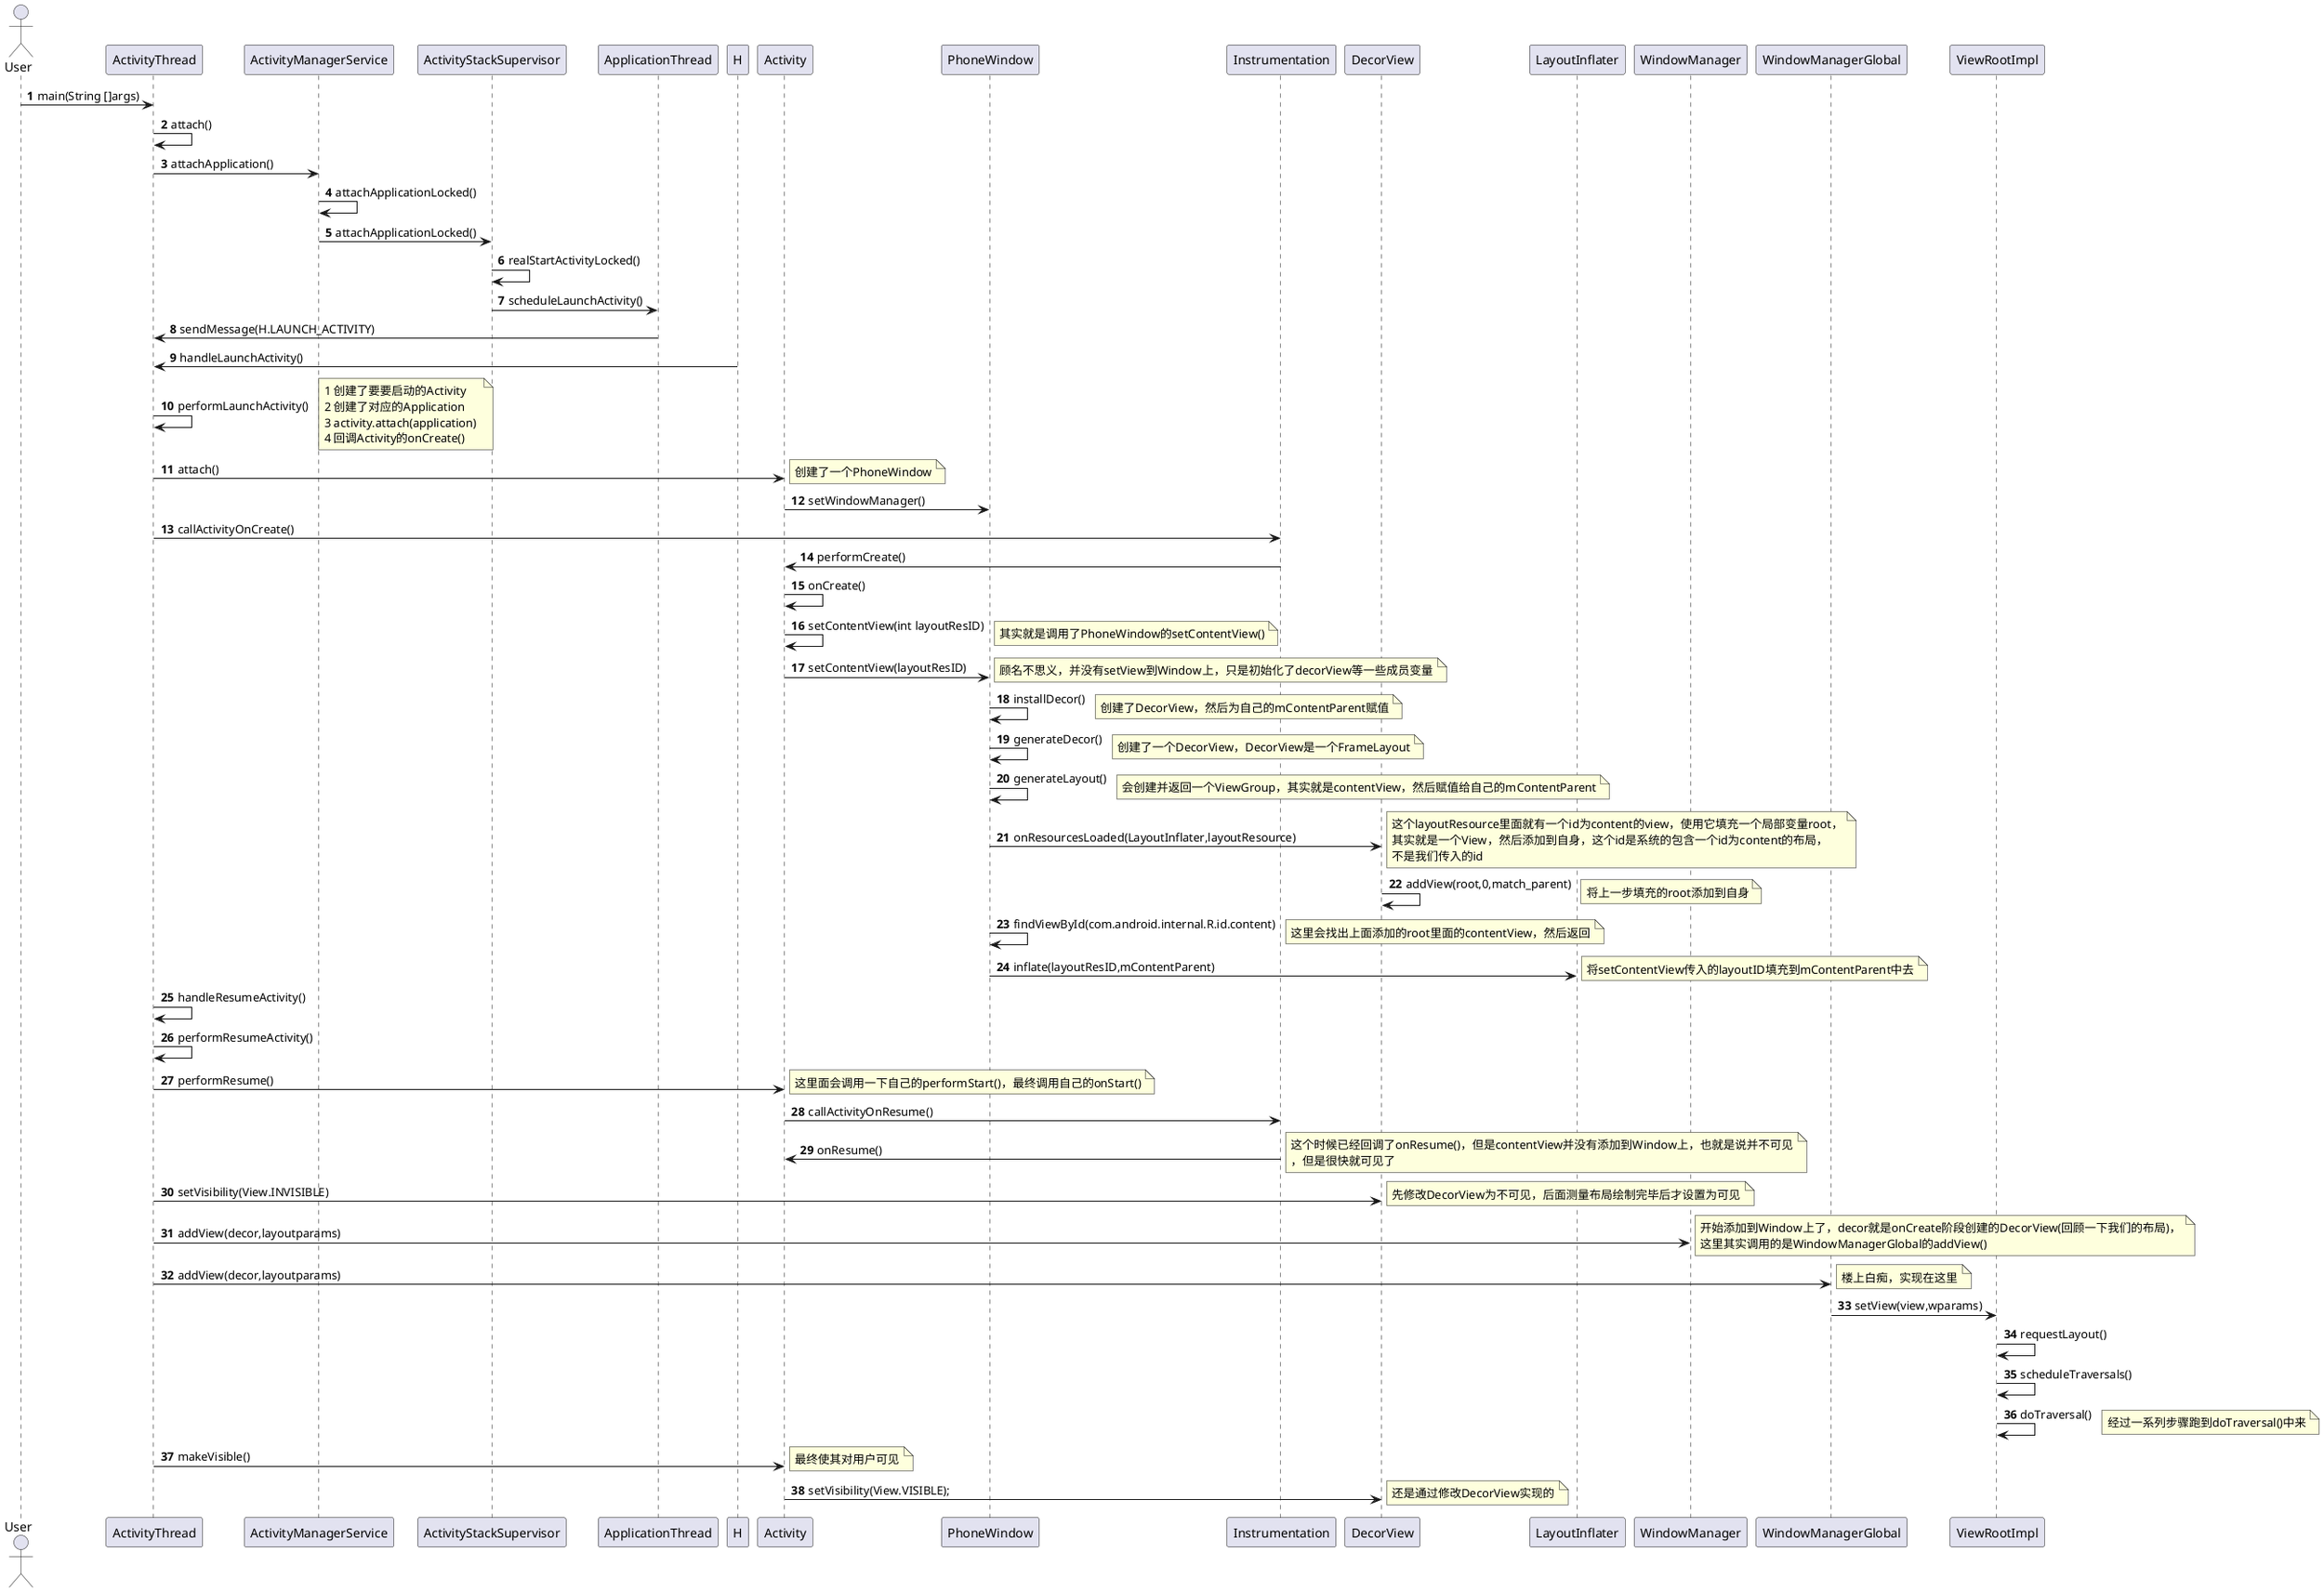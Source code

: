@startuml
autonumber

'Activity启动到ViewRootImpl.performTraversals
'包括：PhoneWindow的创建，DecorView的创建，contentView的填充，ViewRootImpl的创建
'入口：ActivityThread的public static void main方法

actor User

User -> ActivityThread: main(String []args)
ActivityThread -> ActivityThread: attach()
ActivityThread -> ActivityManagerService: attachApplication()
ActivityManagerService -> ActivityManagerService: attachApplicationLocked()
ActivityManagerService -> ActivityStackSupervisor: attachApplicationLocked()
ActivityStackSupervisor -> ActivityStackSupervisor: realStartActivityLocked()
ActivityStackSupervisor -> ApplicationThread: scheduleLaunchActivity()
ApplicationThread -> ActivityThread: sendMessage(H.LAUNCH_ACTIVITY)

'onCreate()的过程
H -> ActivityThread: handleLaunchActivity()
ActivityThread -> ActivityThread: performLaunchActivity()
note right: 1 创建了要要启动的Activity \n2 创建了对应的Application \n3 activity.attach(application) \n4 回调Activity的onCreate()
ActivityThread -> Activity: attach()
note right: 创建了一个PhoneWindow
Activity -> PhoneWindow: setWindowManager()
ActivityThread -> Instrumentation: callActivityOnCreate()
Instrumentation -> Activity: performCreate()
Activity -> Activity: onCreate()

'开始添加contentView
Activity -> Activity: setContentView(int layoutResID)
note right: 其实就是调用了PhoneWindow的setContentView()
Activity -> PhoneWindow: setContentView(layoutResID)
note right: 顾名不思义，并没有setView到Window上，只是初始化了decorView等一些成员变量

PhoneWindow -> PhoneWindow: installDecor()
note right: 创建了DecorView，然后为自己的mContentParent赋值

PhoneWindow -> PhoneWindow: generateDecor()
note right: 创建了一个DecorView，DecorView是一个FrameLayout

PhoneWindow -> PhoneWindow: generateLayout()
note right: 会创建并返回一个ViewGroup，其实就是contentView，然后赋值给自己的mContentParent

'这几步都是为上面那一步服务的
PhoneWindow -> DecorView: onResourcesLoaded(LayoutInflater,layoutResource)
note right: 这个layoutResource里面就有一个id为content的view，使用它填充一个局部变量root，\n其实就是一个View，然后添加到自身，这个id是系统的包含一个id为content的布局，\n不是我们传入的id
DecorView -> DecorView: addView(root,0,match_parent)
note right: 将上一步填充的root添加到自身
PhoneWindow -> PhoneWindow: findViewById(com.android.internal.R.id.content)
note right: 这里会找出上面添加的root里面的contentView，然后返回
'结束，此时已经填充并添加了contentView，mContentParent已经有值并且指向contentView

PhoneWindow -> LayoutInflater: inflate(layoutResID,mContentParent)
note right: 将setContentView传入的layoutID填充到mContentParent中去
'结束，contentView已经有了，并且已经添加到DecorView中去了
'现在我们的布局:DecorView(FrameLayout)里面是一个mContentParent(一个ViewGroup，没有具体指向)，mContentParent里面是我们setContentView(view)
'设置的view，但是此时还没有添加到Window上面，所以不可见

'onResume过程开始，这里面才会把view添加到Window上面并显示
ActivityThread -> ActivityThread: handleResumeActivity()

ActivityThread -> ActivityThread: performResumeActivity()
ActivityThread -> Activity: performResume()
note right: 这里面会调用一下自己的performStart()，最终调用自己的onStart()
Activity -> Instrumentation: callActivityOnResume()
Instrumentation -> Activity: onResume()
note right: 这个时候已经回调了onResume()，但是contentView并没有添加到Window上，也就是说并不可见\n，但是很快就可见了
'现在，回到handleResumeActivity那里去


ActivityThread -> DecorView: setVisibility(View.INVISIBLE)
note right: 先修改DecorView为不可见，后面测量布局绘制完毕后才设置为可见
ActivityThread -> WindowManager: addView(decor,layoutparams)
note right: 开始添加到Window上了，decor就是onCreate阶段创建的DecorView(回顾一下我们的布局)，\n这里其实调用的是WindowManagerGlobal的addView()
ActivityThread -> WindowManagerGlobal: addView(decor,layoutparams)
note right: 楼上白痴，实现在这里

WindowManagerGlobal -> ViewRootImpl: setView(view,wparams)
ViewRootImpl -> ViewRootImpl: requestLayout()
ViewRootImpl -> ViewRootImpl: scheduleTraversals()
ViewRootImpl -> ViewRootImpl: doTraversal()
note right: 经过一系列步骤跑到doTraversal()中来




ActivityThread -> Activity: makeVisible()
note right: 最终使其对用户可见
Activity -> DecorView: setVisibility(View.VISIBLE);
note right: 还是通过修改DecorView实现的

@enduml